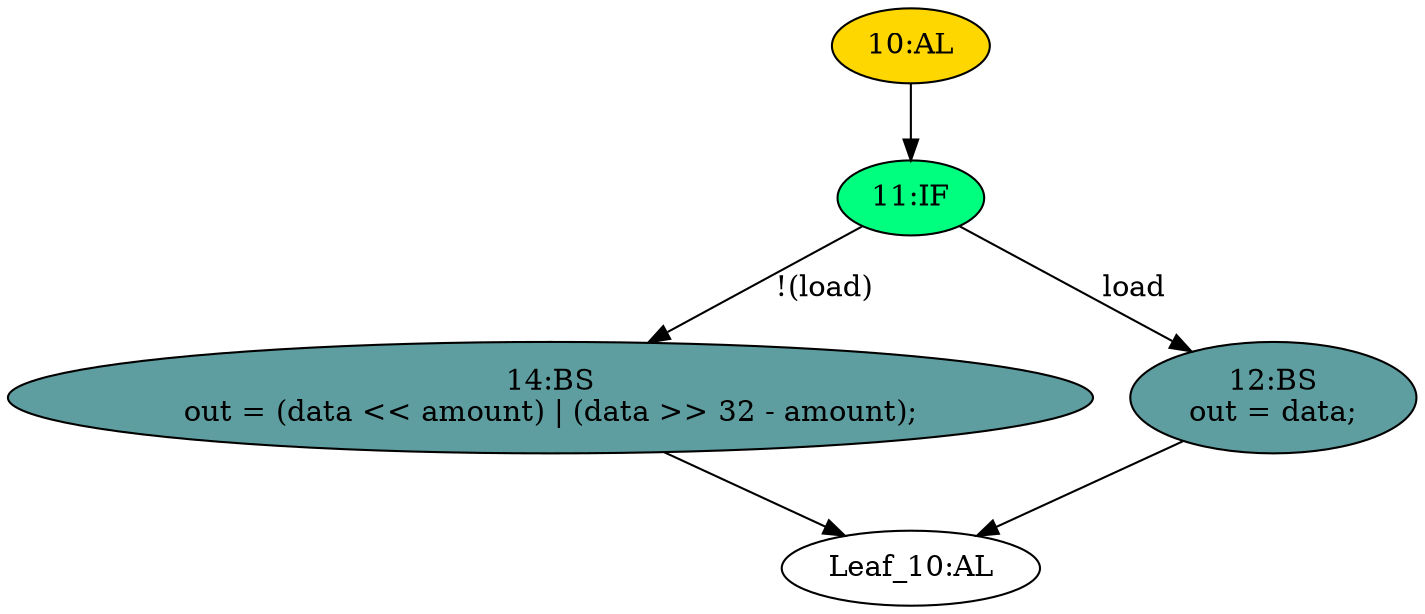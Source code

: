 strict digraph "" {
	node [label="\N"];
	"10:AL"	[ast="<pyverilog.vparser.ast.Always object at 0x7f6040165750>",
		clk_sens=True,
		fillcolor=gold,
		label="10:AL",
		sens="['clk']",
		statements="[]",
		style=filled,
		typ=Always,
		use_var="['load', 'amount', 'data']"];
	"11:IF"	[ast="<pyverilog.vparser.ast.IfStatement object at 0x7f6040165910>",
		fillcolor=springgreen,
		label="11:IF",
		statements="[]",
		style=filled,
		typ=IfStatement];
	"10:AL" -> "11:IF"	[cond="[]",
		lineno=None];
	"14:BS"	[ast="<pyverilog.vparser.ast.BlockingSubstitution object at 0x7f6040165990>",
		fillcolor=cadetblue,
		label="14:BS
out = (data << amount) | (data >> 32 - amount);",
		statements="[<pyverilog.vparser.ast.BlockingSubstitution object at 0x7f6040165990>]",
		style=filled,
		typ=BlockingSubstitution];
	"Leaf_10:AL"	[def_var="['out']",
		label="Leaf_10:AL"];
	"14:BS" -> "Leaf_10:AL"	[cond="[]",
		lineno=None];
	"11:IF" -> "14:BS"	[cond="['load']",
		label="!(load)",
		lineno=11];
	"12:BS"	[ast="<pyverilog.vparser.ast.BlockingSubstitution object at 0x7f6040165d50>",
		fillcolor=cadetblue,
		label="12:BS
out = data;",
		statements="[<pyverilog.vparser.ast.BlockingSubstitution object at 0x7f6040165d50>]",
		style=filled,
		typ=BlockingSubstitution];
	"11:IF" -> "12:BS"	[cond="['load']",
		label=load,
		lineno=11];
	"12:BS" -> "Leaf_10:AL"	[cond="[]",
		lineno=None];
}
